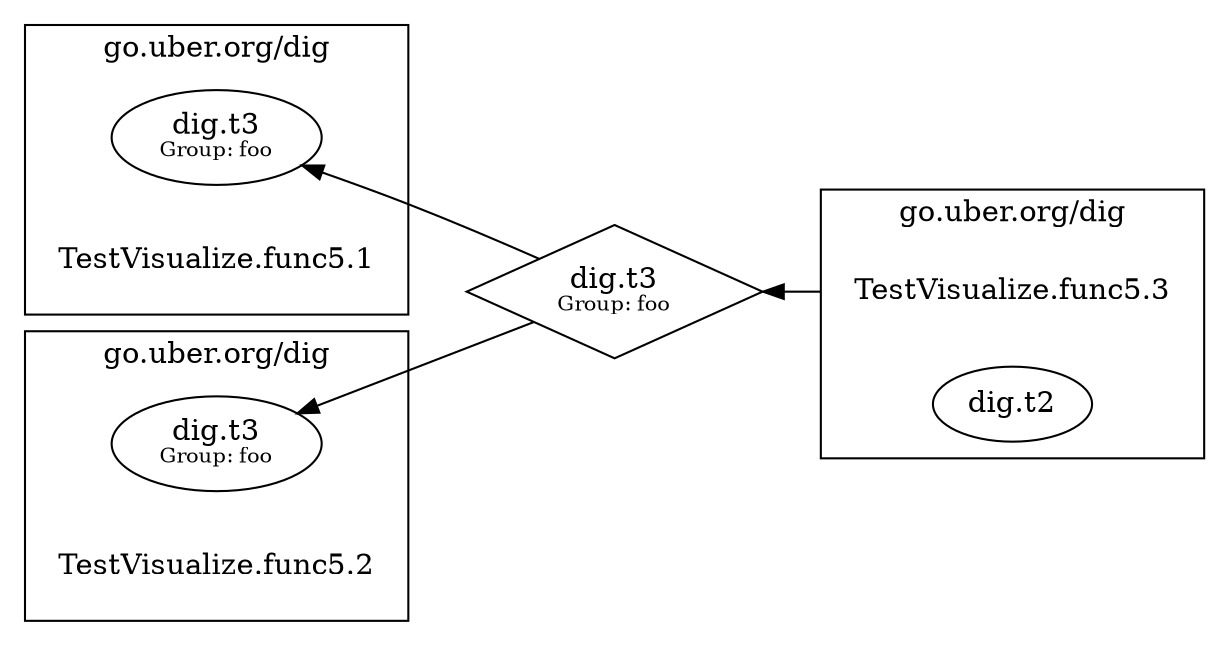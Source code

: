 digraph {
	rankdir=RL;
	graph [compound=true];
	"[type=dig.t3 group=foo]" [shape=diamond label=<dig.t3<BR /><FONT POINT-SIZE="10">Group: foo</FONT>>];
		"[type=dig.t3 group=foo]" -> "dig.t3[group=foo]0";
		"[type=dig.t3 group=foo]" -> "dig.t3[group=foo]1";
		
	
		subgraph cluster_0 {
			label = "go.uber.org/dig";
			constructor_0 [shape=plaintext label="TestVisualize.func5.1"];
			
			"dig.t3[group=foo]0" [label=<dig.t3<BR /><FONT POINT-SIZE="10">Group: foo</FONT>>];
			
		}
		
		
		subgraph cluster_1 {
			label = "go.uber.org/dig";
			constructor_1 [shape=plaintext label="TestVisualize.func5.2"];
			
			"dig.t3[group=foo]1" [label=<dig.t3<BR /><FONT POINT-SIZE="10">Group: foo</FONT>>];
			
		}
		
		
		subgraph cluster_2 {
			label = "go.uber.org/dig";
			constructor_2 [shape=plaintext label="TestVisualize.func5.3"];
			
			"dig.t2" [label=<dig.t2>];
			
		}
		
		
			constructor_2 -> "[type=dig.t3 group=foo]" [ltail=cluster_2];
		
	
}